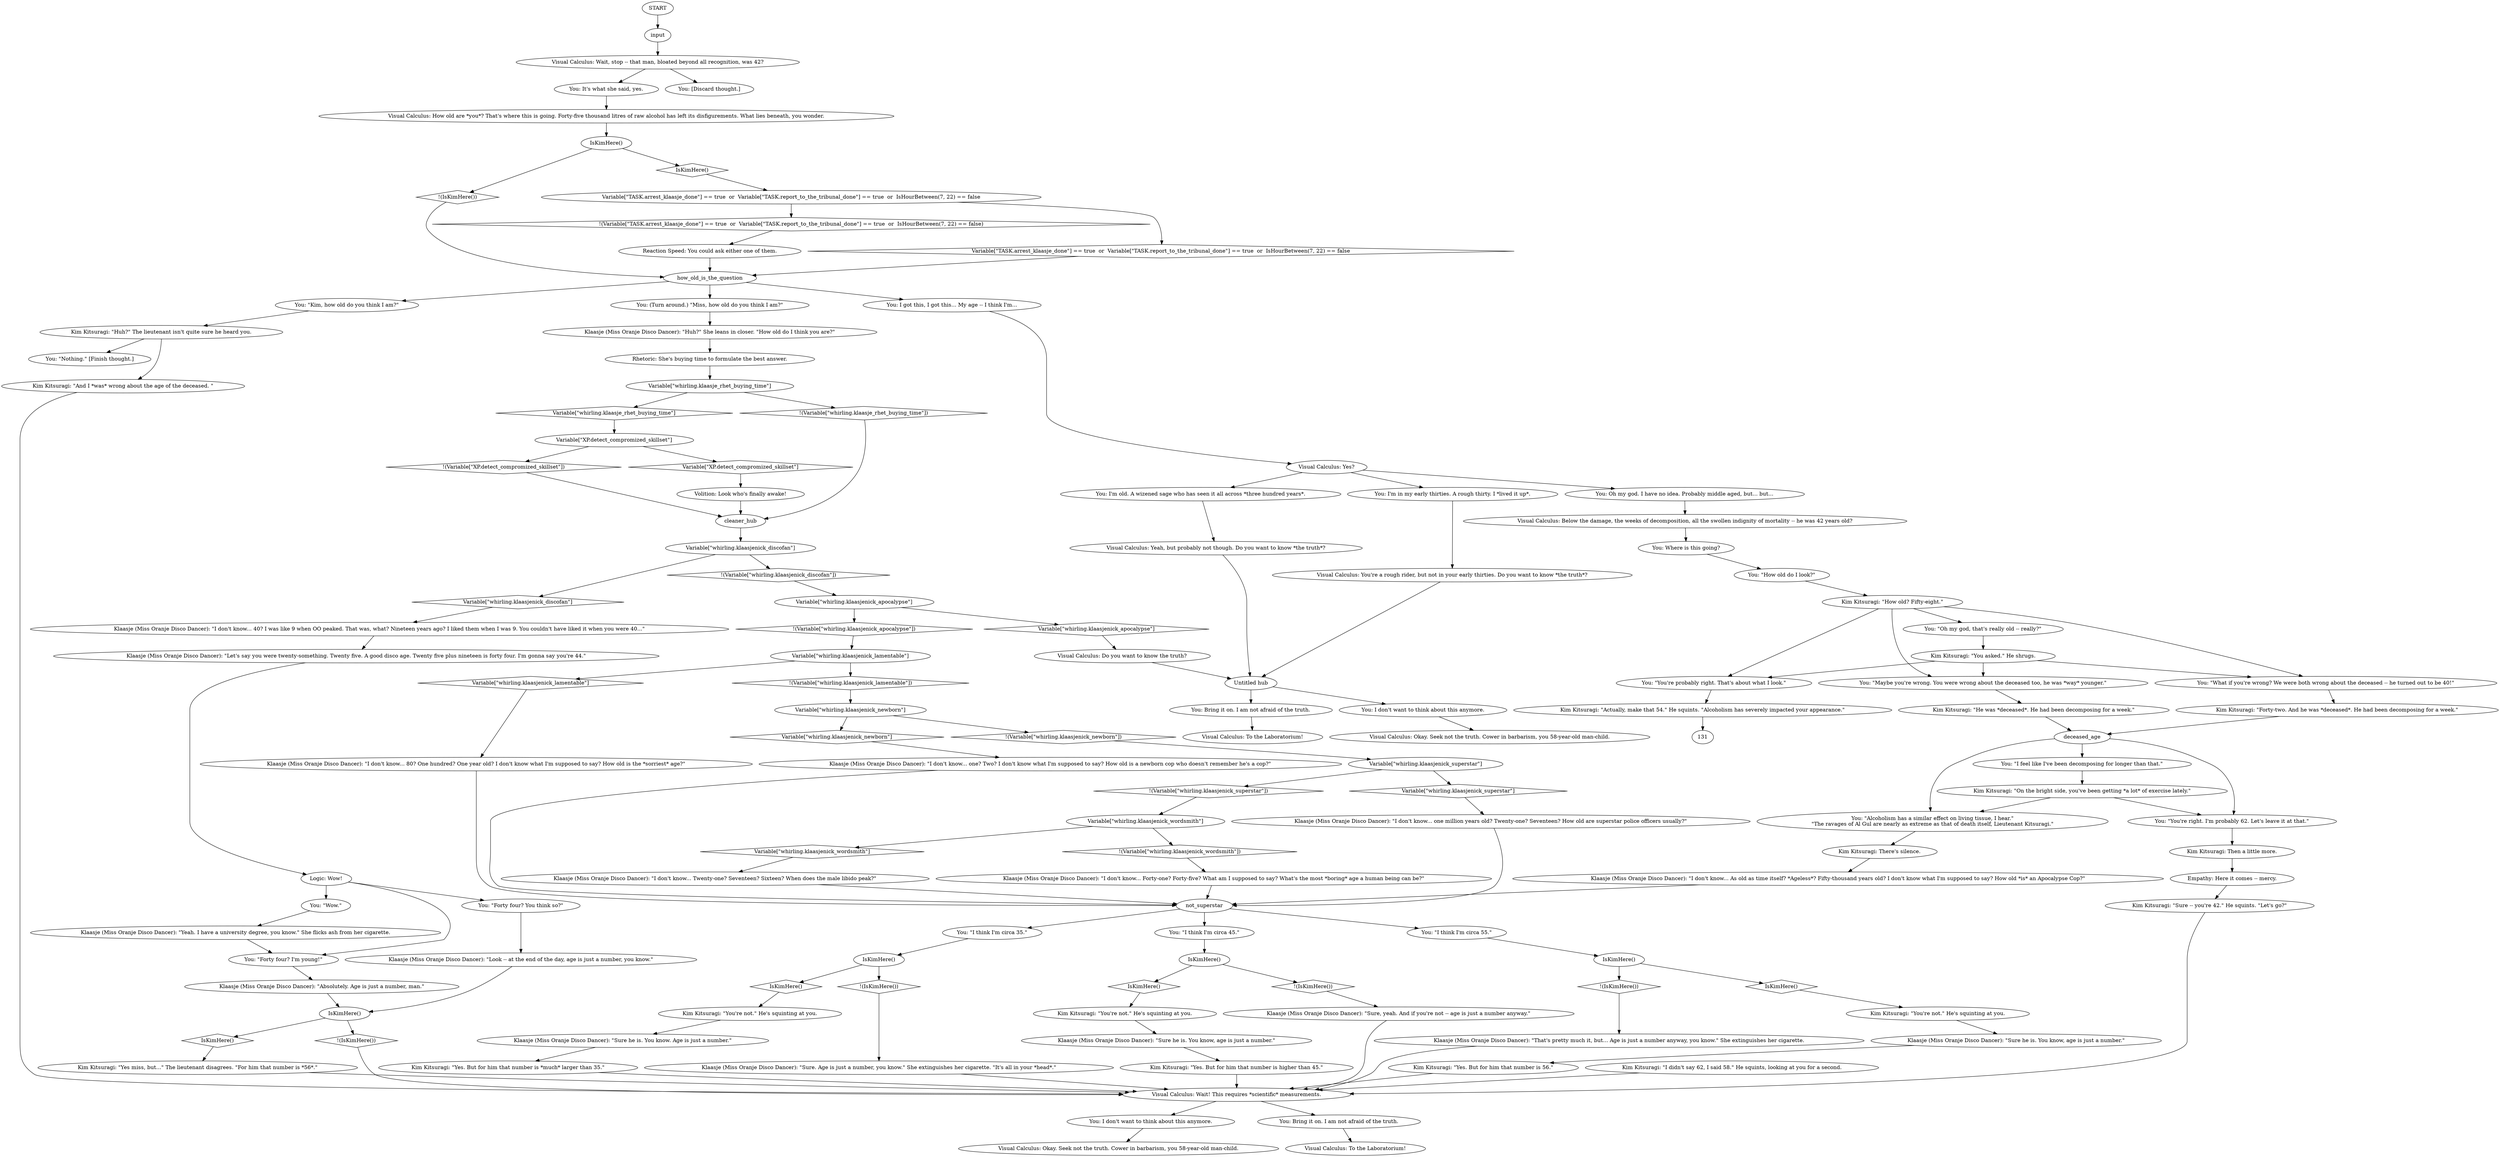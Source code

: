 # WHIRLING F3 ORB / age afterthought
# how old are you afterthought
# ==================================================
digraph G {
	  0 [label="START"];
	  1 [label="input"];
	  2 [label="Kim Kitsuragi: \"Yes miss, but...\" The lieutenant disagrees. \"For him that number is *56*.\""];
	  3 [label="Kim Kitsuragi: \"Huh?\" The lieutenant isn't quite sure he heard you."];
	  4 [label="Volition: Look who's finally awake!"];
	  5 [label="You: I don't want to think about this anymore."];
	  6 [label="Kim Kitsuragi: \"You're not.\" He's squinting at you."];
	  7 [label="Variable[\"whirling.klaasjenick_wordsmith\"]"];
	  8 [label="Variable[\"whirling.klaasjenick_wordsmith\"]", shape=diamond];
	  9 [label="!(Variable[\"whirling.klaasjenick_wordsmith\"])", shape=diamond];
	  10 [label="how_old_is_the_question"];
	  11 [label="Kim Kitsuragi: \"Forty-two. And he was *deceased*. He had been decomposing for a week.\""];
	  12 [label="Klaasje (Miss Oranje Disco Dancer): \"Let's say you were twenty-something. Twenty five. A good disco age. Twenty five plus nineteen is forty four. I'm gonna say you're 44.\""];
	  13 [label="Empathy: Here it comes -- mercy."];
	  14 [label="Klaasje (Miss Oranje Disco Dancer): \"I don't know... Twenty-one? Seventeen? Sixteen? When does the male libido peak?\""];
	  15 [label="not_superstar"];
	  16 [label="Klaasje (Miss Oranje Disco Dancer): \"Sure. Age is just a number, you know.\" She extinguishes her cigarette. \"It's all in your *head*.\""];
	  17 [label="Klaasje (Miss Oranje Disco Dancer): \"Sure, yeah. And if you're not -- age is just a number anyway.\""];
	  18 [label="Klaasje (Miss Oranje Disco Dancer): \"That's pretty much it, but... Age is just a number anyway, you know.\" She extinguishes her cigarette."];
	  19 [label="You: \"You're right. I'm probably 62. Let's leave it at that.\""];
	  20 [label="cleaner_hub"];
	  21 [label="Kim Kitsuragi: \"You're not.\" He's squinting at you."];
	  22 [label="IsKimHere()"];
	  23 [label="IsKimHere()", shape=diamond];
	  24 [label="!(IsKimHere())", shape=diamond];
	  25 [label="Kim Kitsuragi: \"Sure -- you're 42.\" He squints. \"Let's go?\""];
	  26 [label="Klaasje (Miss Oranje Disco Dancer): \"Huh?\" She leans in closer. \"How old do I think you are?\""];
	  27 [label="Klaasje (Miss Oranje Disco Dancer): \"Sure he is. You know, age is just a number.\""];
	  28 [label="Variable[\"whirling.klaasjenick_discofan\"]"];
	  29 [label="Variable[\"whirling.klaasjenick_discofan\"]", shape=diamond];
	  30 [label="!(Variable[\"whirling.klaasjenick_discofan\"])", shape=diamond];
	  31 [label="You: I'm old. A wizened sage who has seen it all across *three hundred years*."];
	  32 [label="You: I'm in my early thirties. A rough thirty. I *lived it up*."];
	  33 [label="Kim Kitsuragi: There's silence."];
	  34 [label="Klaasje (Miss Oranje Disco Dancer): \"I don't know... one? Two? I don't know what I'm supposed to say? How old is a newborn cop who doesn't remember he's a cop?\""];
	  35 [label="Klaasje (Miss Oranje Disco Dancer): \"Yeah. I have a university degree, you know.\" She flicks ash from her cigarette."];
	  36 [label="You: I don't want to think about this anymore."];
	  37 [label="Untitled hub"];
	  38 [label="You: It's what she said, yes."];
	  39 [label="You: \"Kim, how old do you think I am?\""];
	  40 [label="You: \"I feel like I've been decomposing for longer than that.\""];
	  41 [label="deceased_age"];
	  42 [label="You: \"Alcoholism has a similar effect on living tissue, I hear.\"\n\"The ravages of Al Gul are nearly as extreme as that of death itself, Lieutenant Kitsuragi.\""];
	  43 [label="Kim Kitsuragi: \"On the bright side, you've been getting *a lot* of exercise lately.\""];
	  44 [label="You: \"Forty four? You think so?\""];
	  45 [label="You: Bring it on. I am not afraid of the truth."];
	  46 [label="Visual Calculus: Okay. Seek not the truth. Cower in barbarism, you 58-year-old man-child."];
	  47 [label="Variable[\"whirling.klaasjenick_superstar\"]"];
	  48 [label="Variable[\"whirling.klaasjenick_superstar\"]", shape=diamond];
	  49 [label="!(Variable[\"whirling.klaasjenick_superstar\"])", shape=diamond];
	  50 [label="You: Oh my god. I have no idea. Probably middle aged, but... but..."];
	  51 [label="You: \"Maybe you're wrong. You were wrong about the deceased too, he was *way* younger.\""];
	  52 [label="You: \"What if you're wrong? We were both wrong about the deceased -- he turned out to be 40!\""];
	  53 [label="Variable[\"whirling.klaasjenick_apocalypse\"]"];
	  54 [label="Variable[\"whirling.klaasjenick_apocalypse\"]", shape=diamond];
	  55 [label="!(Variable[\"whirling.klaasjenick_apocalypse\"])", shape=diamond];
	  56 [label="Variable[\"whirling.klaasjenick_lamentable\"]"];
	  57 [label="Variable[\"whirling.klaasjenick_lamentable\"]", shape=diamond];
	  58 [label="!(Variable[\"whirling.klaasjenick_lamentable\"])", shape=diamond];
	  59 [label="IsKimHere()"];
	  60 [label="IsKimHere()", shape=diamond];
	  61 [label="!(IsKimHere())", shape=diamond];
	  62 [label="Kim Kitsuragi: \"You asked.\" He shrugs."];
	  63 [label="Klaasje (Miss Oranje Disco Dancer): \"I don't know... Forty-one? Forty-five? What am I supposed to say? What's the most *boring* age a human being can be?\""];
	  64 [label="Klaasje (Miss Oranje Disco Dancer): \"Sure he is. You know. Age is just a number.\""];
	  65 [label="You: \"Wow.\""];
	  66 [label="You: \"Forty four? I'm young!\""];
	  67 [label="Visual Calculus: Wait! This requires *scientific* measurements."];
	  68 [label="Kim Kitsuragi: \"You're not.\" He's squinting at you."];
	  69 [label="Variable[\"whirling.klaasjenick_newborn\"]"];
	  70 [label="Variable[\"whirling.klaasjenick_newborn\"]", shape=diamond];
	  71 [label="!(Variable[\"whirling.klaasjenick_newborn\"])", shape=diamond];
	  72 [label="Variable[\"whirling.klaasje_rhet_buying_time\"]"];
	  73 [label="Variable[\"whirling.klaasje_rhet_buying_time\"]", shape=diamond];
	  74 [label="!(Variable[\"whirling.klaasje_rhet_buying_time\"])", shape=diamond];
	  75 [label="Visual Calculus: Wait, stop -- that man, bloated beyond all recognition, was 42?"];
	  76 [label="You: Where is this going?"];
	  77 [label="You: \"You're probably right. That's about what I look.\""];
	  78 [label="You: \"Oh my god, that's really old -- really?\""];
	  79 [label="Kim Kitsuragi: \"He was *deceased*. He had been decomposing for a week.\""];
	  80 [label="Rhetoric: She's buying time to formulate the best answer."];
	  81 [label="Visual Calculus: Yes?"];
	  82 [label="You: Bring it on. I am not afraid of the truth."];
	  83 [label="Klaasje (Miss Oranje Disco Dancer): \"I don't know... 80? One hundred? One year old? I don't know what I'm supposed to say? How old is the *sorriest* age?\""];
	  84 [label="IsKimHere()"];
	  85 [label="IsKimHere()", shape=diamond];
	  86 [label="!(IsKimHere())", shape=diamond];
	  87 [label="Kim Kitsuragi: \"Yes. But for him that number is higher than 45.\""];
	  88 [label="Visual Calculus: Okay. Seek not the truth. Cower in barbarism, you 58-year-old man-child."];
	  89 [label="You: [Discard thought.]"];
	  90 [label="Variable[\"XP.detect_compromized_skillset\"]"];
	  91 [label="Variable[\"XP.detect_compromized_skillset\"]", shape=diamond];
	  92 [label="!(Variable[\"XP.detect_compromized_skillset\"])", shape=diamond];
	  93 [label="Variable[\"TASK.arrest_klaasje_done\"] == true  or  Variable[\"TASK.report_to_the_tribunal_done\"] == true  or  IsHourBetween(7, 22) == false"];
	  94 [label="Variable[\"TASK.arrest_klaasje_done\"] == true  or  Variable[\"TASK.report_to_the_tribunal_done\"] == true  or  IsHourBetween(7, 22) == false", shape=diamond];
	  95 [label="!(Variable[\"TASK.arrest_klaasje_done\"] == true  or  Variable[\"TASK.report_to_the_tribunal_done\"] == true  or  IsHourBetween(7, 22) == false)", shape=diamond];
	  96 [label="You: (Turn around.) \"Miss, how old do you think I am?\""];
	  97 [label="Logic: Wow!"];
	  98 [label="You: \"I think I'm circa 55.\""];
	  99 [label="You: \"I think I'm circa 35.\""];
	  100 [label="IsKimHere()"];
	  101 [label="IsKimHere()", shape=diamond];
	  102 [label="!(IsKimHere())", shape=diamond];
	  103 [label="IsKimHere()"];
	  104 [label="IsKimHere()", shape=diamond];
	  105 [label="!(IsKimHere())", shape=diamond];
	  106 [label="Reaction Speed: You could ask either one of them."];
	  107 [label="Visual Calculus: Yeah, but probably not though. Do you want to know *the truth*?"];
	  108 [label="Kim Kitsuragi: \"Actually, make that 54.\" He squints. \"Alcoholism has severely impacted your appearance.\""];
	  109 [label="Klaasje (Miss Oranje Disco Dancer): \"I don't know... one million years old? Twenty-one? Seventeen? How old are superstar police officers usually?\""];
	  110 [label="Klaasje (Miss Oranje Disco Dancer): \"I don't know... 40? I was like 9 when OO peaked. That was, what? Nineteen years ago? I liked them when I was 9. You couldn't have liked it when you were 40...\""];
	  111 [label="Kim Kitsuragi: \"Yes. But for him that number is 56.\""];
	  112 [label="Visual Calculus: To the Laboratorium!"];
	  113 [label="Kim Kitsuragi: \"How old? Fifty-eight.\""];
	  114 [label="Klaasje (Miss Oranje Disco Dancer): \"Absolutely. Age is just a number, man.\""];
	  115 [label="Klaasje (Miss Oranje Disco Dancer): \"Look -- at the end of the day, age is just a number, you know.\""];
	  116 [label="Visual Calculus: To the Laboratorium!"];
	  117 [label="Kim Kitsuragi: \"Yes. But for him that number is *much* larger than 35.\""];
	  118 [label="Klaasje (Miss Oranje Disco Dancer): \"Sure he is. You know, age is just a number.\""];
	  119 [label="You: I got this, I got this... My age -- I think I'm..."];
	  120 [label="You: \"Nothing.\" [Finish thought.]"];
	  121 [label="You: \"I think I'm circa 45.\""];
	  122 [label="Visual Calculus: You're a rough rider, but not in your early thirties. Do you want to know *the truth*?"];
	  123 [label="Kim Kitsuragi: \"I didn't say 62, I said 58.\" He squints, looking at you for a second."];
	  124 [label="Kim Kitsuragi: Then a little more."];
	  125 [label="Klaasje (Miss Oranje Disco Dancer): \"I don't know... As old as time itself? *Ageless*? Fifty-thousand years old? I don't know what I'm supposed to say? How old *is* an Apocalypse Cop?\""];
	  126 [label="Visual Calculus: Do you want to know the truth?"];
	  127 [label="Visual Calculus: Below the damage, the weeks of decomposition, all the swollen indignity of mortality -- he was 42 years old?"];
	  128 [label="Visual Calculus: How old are *you*? That's where this is going. Forty-five thousand litres of raw alcohol has left its disfigurements. What lies beneath, you wonder."];
	  129 [label="You: \"How old do I look?\""];
	  130 [label="Kim Kitsuragi: \"And I *was* wrong about the age of the deceased. \""];
	  0 -> 1
	  1 -> 75
	  2 -> 67
	  3 -> 120
	  3 -> 130
	  4 -> 20
	  5 -> 46
	  6 -> 118
	  7 -> 8
	  7 -> 9
	  8 -> 14
	  9 -> 63
	  10 -> 96
	  10 -> 119
	  10 -> 39
	  11 -> 41
	  12 -> 97
	  13 -> 25
	  14 -> 15
	  15 -> 121
	  15 -> 98
	  15 -> 99
	  16 -> 67
	  17 -> 67
	  18 -> 67
	  19 -> 124
	  20 -> 28
	  21 -> 27
	  22 -> 24
	  22 -> 23
	  23 -> 93
	  24 -> 10
	  25 -> 67
	  26 -> 80
	  27 -> 87
	  28 -> 29
	  28 -> 30
	  29 -> 110
	  30 -> 53
	  31 -> 107
	  32 -> 122
	  33 -> 125
	  34 -> 15
	  35 -> 66
	  36 -> 88
	  37 -> 82
	  37 -> 36
	  38 -> 128
	  39 -> 3
	  40 -> 43
	  41 -> 40
	  41 -> 42
	  41 -> 19
	  42 -> 33
	  43 -> 42
	  43 -> 19
	  44 -> 115
	  45 -> 116
	  47 -> 48
	  47 -> 49
	  48 -> 109
	  49 -> 7
	  50 -> 127
	  51 -> 79
	  52 -> 11
	  53 -> 54
	  53 -> 55
	  54 -> 126
	  55 -> 56
	  56 -> 57
	  56 -> 58
	  57 -> 83
	  58 -> 69
	  59 -> 60
	  59 -> 61
	  60 -> 2
	  61 -> 67
	  62 -> 51
	  62 -> 52
	  62 -> 77
	  63 -> 15
	  64 -> 117
	  65 -> 35
	  66 -> 114
	  67 -> 5
	  67 -> 45
	  68 -> 64
	  69 -> 70
	  69 -> 71
	  70 -> 34
	  71 -> 47
	  72 -> 73
	  72 -> 74
	  73 -> 90
	  74 -> 20
	  75 -> 89
	  75 -> 38
	  76 -> 129
	  77 -> 108
	  78 -> 62
	  79 -> 41
	  80 -> 72
	  81 -> 32
	  81 -> 50
	  81 -> 31
	  82 -> 112
	  83 -> 15
	  84 -> 85
	  84 -> 86
	  85 -> 68
	  86 -> 16
	  87 -> 67
	  90 -> 91
	  90 -> 92
	  91 -> 4
	  92 -> 20
	  93 -> 94
	  93 -> 95
	  94 -> 10
	  95 -> 106
	  96 -> 26
	  97 -> 65
	  97 -> 66
	  97 -> 44
	  98 -> 103
	  99 -> 84
	  100 -> 101
	  100 -> 102
	  101 -> 21
	  102 -> 17
	  103 -> 104
	  103 -> 105
	  104 -> 6
	  105 -> 18
	  106 -> 10
	  107 -> 37
	  108 -> 131
	  109 -> 15
	  110 -> 12
	  111 -> 67
	  113 -> 51
	  113 -> 52
	  113 -> 77
	  113 -> 78
	  114 -> 59
	  115 -> 59
	  117 -> 67
	  118 -> 111
	  119 -> 81
	  121 -> 100
	  122 -> 37
	  123 -> 67
	  124 -> 13
	  125 -> 15
	  126 -> 37
	  127 -> 76
	  128 -> 22
	  129 -> 113
	  130 -> 67
}


